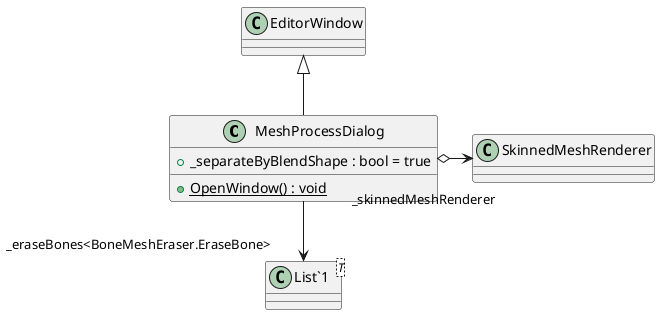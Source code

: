 @startuml
class MeshProcessDialog {
    + _separateByBlendShape : bool = true
    + {static} OpenWindow() : void
}
class "List`1"<T> {
}
EditorWindow <|-- MeshProcessDialog
MeshProcessDialog o-> "_skinnedMeshRenderer" SkinnedMeshRenderer
MeshProcessDialog --> "_eraseBones<BoneMeshEraser.EraseBone>" "List`1"
@enduml
